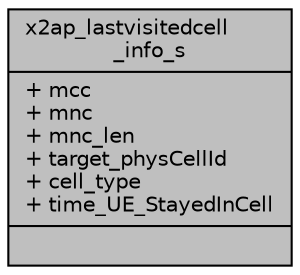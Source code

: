 digraph "x2ap_lastvisitedcell_info_s"
{
 // LATEX_PDF_SIZE
  edge [fontname="Helvetica",fontsize="10",labelfontname="Helvetica",labelfontsize="10"];
  node [fontname="Helvetica",fontsize="10",shape=record];
  Node1 [label="{x2ap_lastvisitedcell\l_info_s\n|+ mcc\l+ mnc\l+ mnc_len\l+ target_physCellId\l+ cell_type\l+ time_UE_StayedInCell\l|}",height=0.2,width=0.4,color="black", fillcolor="grey75", style="filled", fontcolor="black",tooltip=" "];
}
